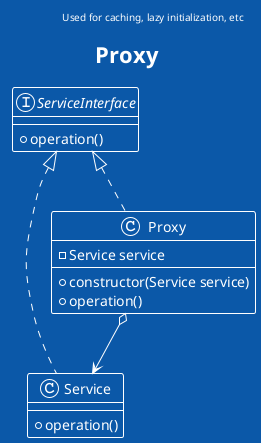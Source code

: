 @startuml Proxy
title Proxy
header Used for caching, lazy initialization, etc
!theme amiga

interface ServiceInterface {
  + operation()
}

class Service implements ServiceInterface {
  + operation()
}

class Proxy implements ServiceInterface {
  - Service service
  + constructor(Service service)
  + operation()
}

Proxy o--> Service
@enduml
